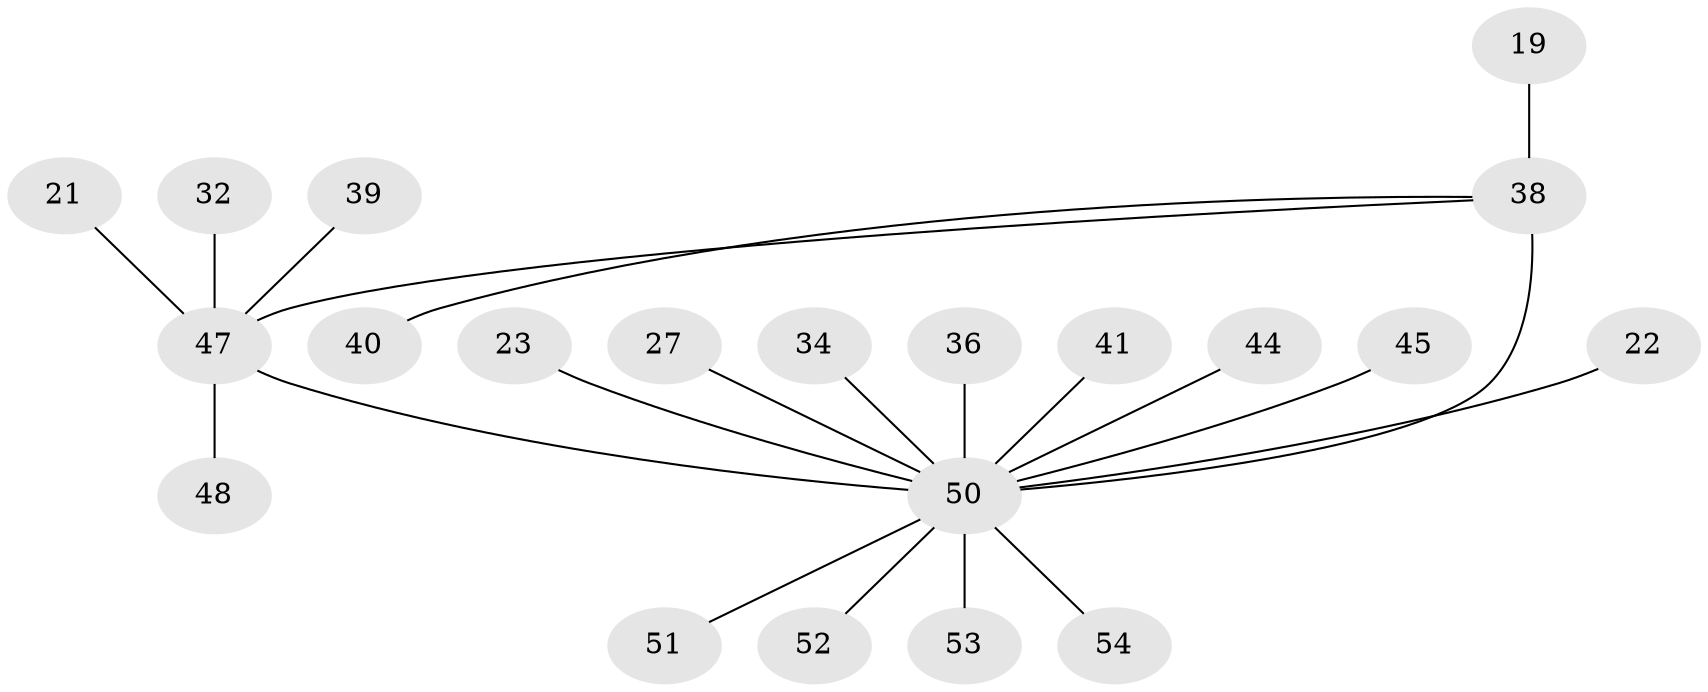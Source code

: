 // original degree distribution, {13: 0.018518518518518517, 1: 0.48148148148148145, 20: 0.018518518518518517, 8: 0.018518518518518517, 9: 0.018518518518518517, 7: 0.018518518518518517, 3: 0.14814814814814814, 2: 0.2222222222222222, 5: 0.05555555555555555}
// Generated by graph-tools (version 1.1) at 2025/50/03/04/25 21:50:52]
// undirected, 21 vertices, 21 edges
graph export_dot {
graph [start="1"]
  node [color=gray90,style=filled];
  19;
  21;
  22 [super="+8"];
  23 [super="+9"];
  27;
  32;
  34;
  36 [super="+30"];
  38 [super="+31+28"];
  39;
  40;
  41;
  44;
  45;
  47 [super="+15+24+46+25"];
  48;
  50 [super="+20+49+42+43+2+4+12+13+14+16+18"];
  51;
  52;
  53 [super="+35"];
  54;
  19 -- 38;
  21 -- 47;
  22 -- 50 [weight=2];
  23 -- 50;
  27 -- 50;
  32 -- 47;
  34 -- 50;
  36 -- 50 [weight=4];
  38 -- 40;
  38 -- 50 [weight=6];
  38 -- 47;
  39 -- 47;
  41 -- 50;
  44 -- 50;
  45 -- 50;
  47 -- 48;
  47 -- 50 [weight=8];
  50 -- 51;
  50 -- 52;
  50 -- 53 [weight=2];
  50 -- 54;
}
